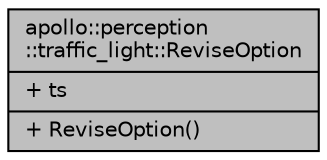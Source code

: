 digraph "apollo::perception::traffic_light::ReviseOption"
{
  edge [fontname="Helvetica",fontsize="10",labelfontname="Helvetica",labelfontsize="10"];
  node [fontname="Helvetica",fontsize="10",shape=record];
  Node1 [label="{apollo::perception\l::traffic_light::ReviseOption\n|+ ts\l|+ ReviseOption()\l}",height=0.2,width=0.4,color="black", fillcolor="grey75", style="filled" fontcolor="black"];
}
